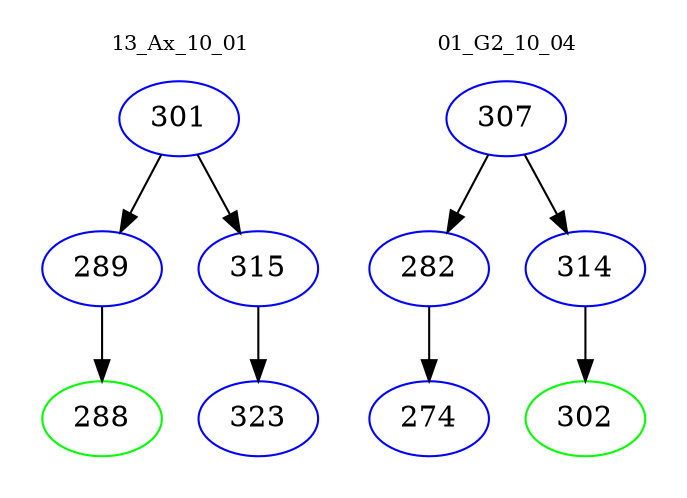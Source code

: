 digraph{
subgraph cluster_0 {
color = white
label = "13_Ax_10_01";
fontsize=10;
T0_301 [label="301", color="blue"]
T0_301 -> T0_289 [color="black"]
T0_289 [label="289", color="blue"]
T0_289 -> T0_288 [color="black"]
T0_288 [label="288", color="green"]
T0_301 -> T0_315 [color="black"]
T0_315 [label="315", color="blue"]
T0_315 -> T0_323 [color="black"]
T0_323 [label="323", color="blue"]
}
subgraph cluster_1 {
color = white
label = "01_G2_10_04";
fontsize=10;
T1_307 [label="307", color="blue"]
T1_307 -> T1_282 [color="black"]
T1_282 [label="282", color="blue"]
T1_282 -> T1_274 [color="black"]
T1_274 [label="274", color="blue"]
T1_307 -> T1_314 [color="black"]
T1_314 [label="314", color="blue"]
T1_314 -> T1_302 [color="black"]
T1_302 [label="302", color="green"]
}
}
